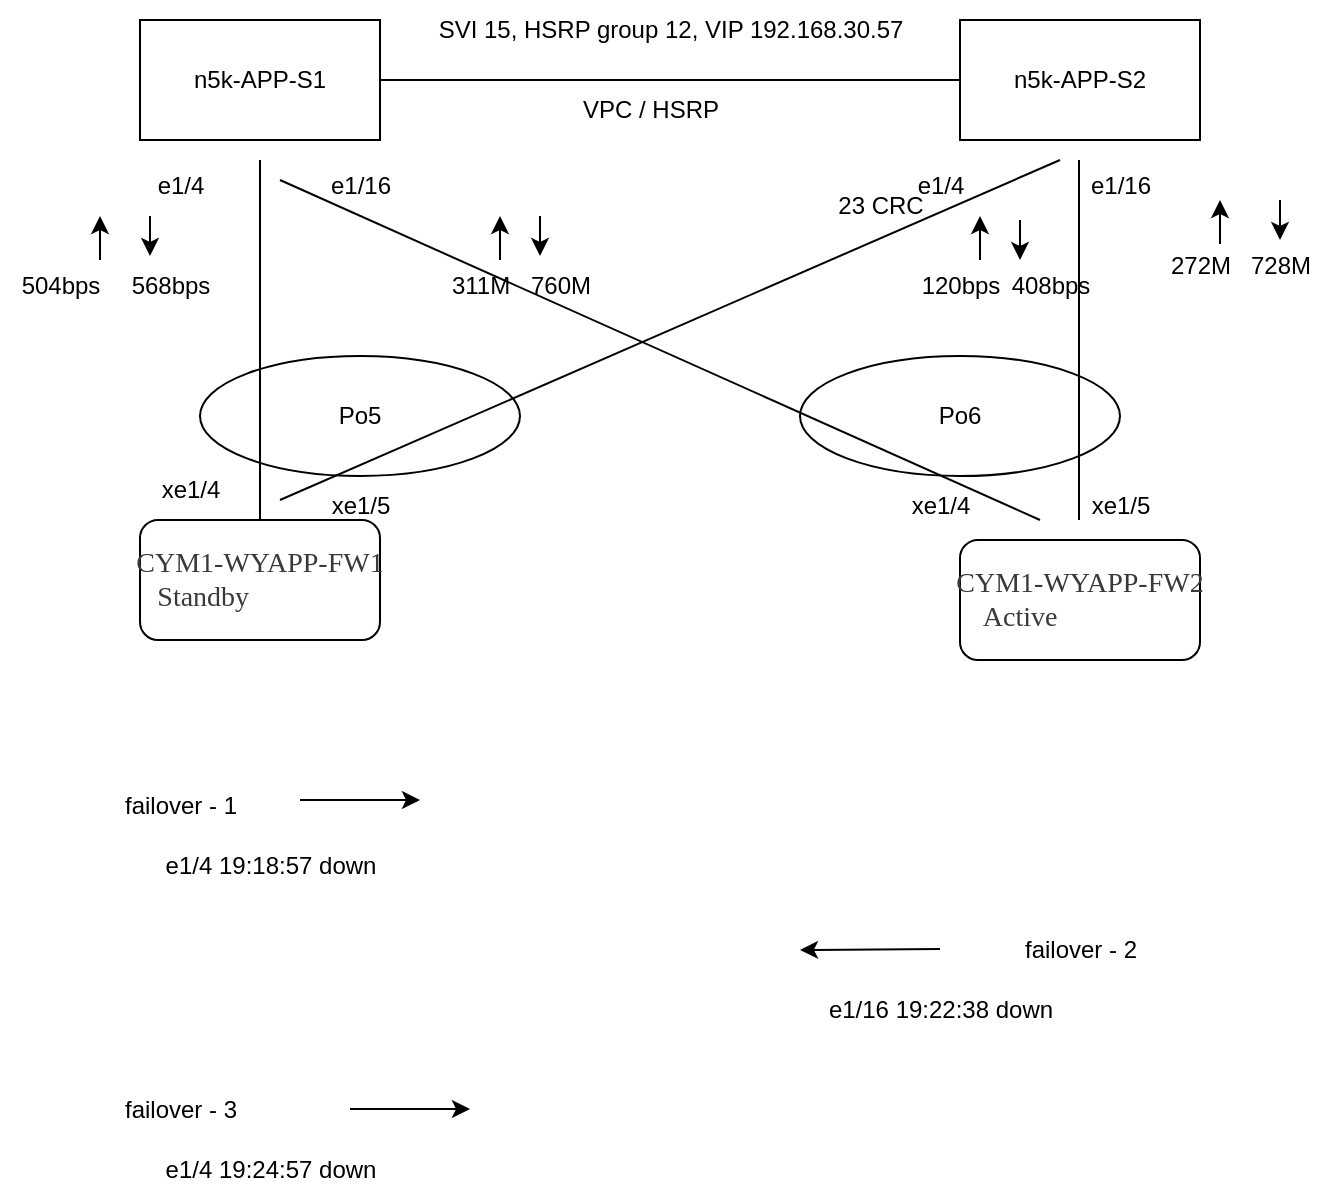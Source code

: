 <mxfile version="21.3.2" type="github">
  <diagram name="Page-1" id="i1Ypg9lUtjLFvbH1eSQm">
    <mxGraphModel dx="1592" dy="1081" grid="1" gridSize="10" guides="1" tooltips="1" connect="1" arrows="1" fold="1" page="1" pageScale="1" pageWidth="850" pageHeight="1100" math="0" shadow="0">
      <root>
        <mxCell id="0" />
        <mxCell id="1" parent="0" />
        <mxCell id="BDYrUGB_7W5Lb2Sc9XxJ-21" value="Po6" style="ellipse;whiteSpace=wrap;html=1;" vertex="1" parent="1">
          <mxGeometry x="390" y="468" width="160" height="60" as="geometry" />
        </mxCell>
        <mxCell id="BDYrUGB_7W5Lb2Sc9XxJ-20" value="Po5" style="ellipse;whiteSpace=wrap;html=1;" vertex="1" parent="1">
          <mxGeometry x="90" y="468" width="160" height="60" as="geometry" />
        </mxCell>
        <mxCell id="BDYrUGB_7W5Lb2Sc9XxJ-1" value="n5k-APP-S1" style="rounded=0;whiteSpace=wrap;html=1;" vertex="1" parent="1">
          <mxGeometry x="60" y="300" width="120" height="60" as="geometry" />
        </mxCell>
        <mxCell id="BDYrUGB_7W5Lb2Sc9XxJ-2" value="n5k-APP-S2" style="rounded=0;whiteSpace=wrap;html=1;" vertex="1" parent="1">
          <mxGeometry x="470" y="300" width="120" height="60" as="geometry" />
        </mxCell>
        <mxCell id="BDYrUGB_7W5Lb2Sc9XxJ-3" value="&lt;pre style=&quot;box-sizing: inherit; margin-top: 0px; margin-bottom: 0px; color: rgb(57, 57, 59); text-align: left; font-family: Menlo, Monaco, Consolas; line-height: unset; word-break: break-word;&quot;&gt;&lt;font style=&quot;font-size: 14px;&quot;&gt;CYM1-WYAPP-FW1&lt;br/&gt;   Standby&lt;/font&gt;&lt;/pre&gt;" style="rounded=1;whiteSpace=wrap;html=1;" vertex="1" parent="1">
          <mxGeometry x="60" y="550" width="120" height="60" as="geometry" />
        </mxCell>
        <mxCell id="BDYrUGB_7W5Lb2Sc9XxJ-4" value="&lt;pre style=&quot;border-color: var(--border-color); box-sizing: inherit; margin-top: 0px; margin-bottom: 0px; color: rgb(57, 57, 59); text-align: left; font-family: Menlo, Monaco, Consolas; line-height: unset; word-break: break-word;&quot;&gt;&lt;font style=&quot;border-color: var(--border-color); font-size: 14px;&quot;&gt;CYM1-WYAPP-FW2&lt;br/&gt;    Active&lt;/font&gt;&lt;/pre&gt;" style="rounded=1;whiteSpace=wrap;html=1;" vertex="1" parent="1">
          <mxGeometry x="470" y="560" width="120" height="60" as="geometry" />
        </mxCell>
        <mxCell id="BDYrUGB_7W5Lb2Sc9XxJ-5" value="" style="endArrow=none;html=1;rounded=0;" edge="1" parent="1">
          <mxGeometry width="50" height="50" relative="1" as="geometry">
            <mxPoint x="120" y="550" as="sourcePoint" />
            <mxPoint x="120" y="370" as="targetPoint" />
          </mxGeometry>
        </mxCell>
        <mxCell id="BDYrUGB_7W5Lb2Sc9XxJ-6" value="" style="endArrow=none;html=1;rounded=0;" edge="1" parent="1">
          <mxGeometry width="50" height="50" relative="1" as="geometry">
            <mxPoint x="529.5" y="550" as="sourcePoint" />
            <mxPoint x="529.5" y="370" as="targetPoint" />
          </mxGeometry>
        </mxCell>
        <mxCell id="BDYrUGB_7W5Lb2Sc9XxJ-7" value="" style="endArrow=none;html=1;rounded=0;" edge="1" parent="1">
          <mxGeometry width="50" height="50" relative="1" as="geometry">
            <mxPoint x="130" y="540" as="sourcePoint" />
            <mxPoint x="520" y="370" as="targetPoint" />
          </mxGeometry>
        </mxCell>
        <mxCell id="BDYrUGB_7W5Lb2Sc9XxJ-8" value="" style="endArrow=none;html=1;rounded=0;" edge="1" parent="1">
          <mxGeometry width="50" height="50" relative="1" as="geometry">
            <mxPoint x="130" y="380" as="sourcePoint" />
            <mxPoint x="510" y="550" as="targetPoint" />
          </mxGeometry>
        </mxCell>
        <mxCell id="BDYrUGB_7W5Lb2Sc9XxJ-9" value="e1/4" style="text;html=1;align=center;verticalAlign=middle;resizable=0;points=[];autosize=1;strokeColor=none;fillColor=none;" vertex="1" parent="1">
          <mxGeometry x="55" y="368" width="50" height="30" as="geometry" />
        </mxCell>
        <mxCell id="BDYrUGB_7W5Lb2Sc9XxJ-10" value="e1/16" style="text;html=1;align=center;verticalAlign=middle;resizable=0;points=[];autosize=1;strokeColor=none;fillColor=none;" vertex="1" parent="1">
          <mxGeometry x="145" y="368" width="50" height="30" as="geometry" />
        </mxCell>
        <mxCell id="BDYrUGB_7W5Lb2Sc9XxJ-11" value="e1/4" style="text;html=1;align=center;verticalAlign=middle;resizable=0;points=[];autosize=1;strokeColor=none;fillColor=none;" vertex="1" parent="1">
          <mxGeometry x="435" y="368" width="50" height="30" as="geometry" />
        </mxCell>
        <mxCell id="BDYrUGB_7W5Lb2Sc9XxJ-12" value="e1/16" style="text;html=1;align=center;verticalAlign=middle;resizable=0;points=[];autosize=1;strokeColor=none;fillColor=none;" vertex="1" parent="1">
          <mxGeometry x="525" y="368" width="50" height="30" as="geometry" />
        </mxCell>
        <mxCell id="BDYrUGB_7W5Lb2Sc9XxJ-13" value="xe1/4" style="text;html=1;align=center;verticalAlign=middle;resizable=0;points=[];autosize=1;strokeColor=none;fillColor=none;" vertex="1" parent="1">
          <mxGeometry x="60" y="520" width="50" height="30" as="geometry" />
        </mxCell>
        <mxCell id="BDYrUGB_7W5Lb2Sc9XxJ-14" value="xe1/5" style="text;html=1;align=center;verticalAlign=middle;resizable=0;points=[];autosize=1;strokeColor=none;fillColor=none;" vertex="1" parent="1">
          <mxGeometry x="145" y="528" width="50" height="30" as="geometry" />
        </mxCell>
        <mxCell id="BDYrUGB_7W5Lb2Sc9XxJ-15" value="xe1/4" style="text;html=1;align=center;verticalAlign=middle;resizable=0;points=[];autosize=1;strokeColor=none;fillColor=none;" vertex="1" parent="1">
          <mxGeometry x="435" y="528" width="50" height="30" as="geometry" />
        </mxCell>
        <mxCell id="BDYrUGB_7W5Lb2Sc9XxJ-18" value="xe1/5" style="text;html=1;align=center;verticalAlign=middle;resizable=0;points=[];autosize=1;strokeColor=none;fillColor=none;" vertex="1" parent="1">
          <mxGeometry x="525" y="528" width="50" height="30" as="geometry" />
        </mxCell>
        <mxCell id="BDYrUGB_7W5Lb2Sc9XxJ-22" value="" style="endArrow=classic;html=1;rounded=0;" edge="1" parent="1">
          <mxGeometry width="50" height="50" relative="1" as="geometry">
            <mxPoint x="40" y="420" as="sourcePoint" />
            <mxPoint x="40" y="398" as="targetPoint" />
            <Array as="points" />
          </mxGeometry>
        </mxCell>
        <mxCell id="BDYrUGB_7W5Lb2Sc9XxJ-23" value="" style="endArrow=classic;html=1;rounded=0;" edge="1" parent="1">
          <mxGeometry width="50" height="50" relative="1" as="geometry">
            <mxPoint x="240" y="420" as="sourcePoint" />
            <mxPoint x="240" y="398" as="targetPoint" />
            <Array as="points" />
          </mxGeometry>
        </mxCell>
        <mxCell id="BDYrUGB_7W5Lb2Sc9XxJ-24" value="" style="endArrow=classic;html=1;rounded=0;" edge="1" parent="1">
          <mxGeometry width="50" height="50" relative="1" as="geometry">
            <mxPoint x="480" y="420" as="sourcePoint" />
            <mxPoint x="480" y="398" as="targetPoint" />
            <Array as="points" />
          </mxGeometry>
        </mxCell>
        <mxCell id="BDYrUGB_7W5Lb2Sc9XxJ-25" value="" style="endArrow=classic;html=1;rounded=0;" edge="1" parent="1">
          <mxGeometry width="50" height="50" relative="1" as="geometry">
            <mxPoint x="600" y="412" as="sourcePoint" />
            <mxPoint x="600" y="390" as="targetPoint" />
            <Array as="points" />
          </mxGeometry>
        </mxCell>
        <mxCell id="BDYrUGB_7W5Lb2Sc9XxJ-26" value="" style="endArrow=classic;html=1;rounded=0;" edge="1" parent="1">
          <mxGeometry width="50" height="50" relative="1" as="geometry">
            <mxPoint x="65" y="398" as="sourcePoint" />
            <mxPoint x="65" y="418" as="targetPoint" />
            <Array as="points" />
          </mxGeometry>
        </mxCell>
        <mxCell id="BDYrUGB_7W5Lb2Sc9XxJ-27" value="" style="endArrow=classic;html=1;rounded=0;" edge="1" parent="1">
          <mxGeometry width="50" height="50" relative="1" as="geometry">
            <mxPoint x="260" y="398" as="sourcePoint" />
            <mxPoint x="260" y="418" as="targetPoint" />
            <Array as="points" />
          </mxGeometry>
        </mxCell>
        <mxCell id="BDYrUGB_7W5Lb2Sc9XxJ-28" value="" style="endArrow=classic;html=1;rounded=0;" edge="1" parent="1">
          <mxGeometry width="50" height="50" relative="1" as="geometry">
            <mxPoint x="500" y="400" as="sourcePoint" />
            <mxPoint x="500" y="420" as="targetPoint" />
            <Array as="points" />
          </mxGeometry>
        </mxCell>
        <mxCell id="BDYrUGB_7W5Lb2Sc9XxJ-29" value="" style="endArrow=classic;html=1;rounded=0;" edge="1" parent="1">
          <mxGeometry width="50" height="50" relative="1" as="geometry">
            <mxPoint x="630" y="390" as="sourcePoint" />
            <mxPoint x="630" y="410" as="targetPoint" />
            <Array as="points" />
          </mxGeometry>
        </mxCell>
        <mxCell id="BDYrUGB_7W5Lb2Sc9XxJ-32" value="504bps" style="text;html=1;align=center;verticalAlign=middle;resizable=0;points=[];autosize=1;strokeColor=none;fillColor=none;" vertex="1" parent="1">
          <mxGeometry x="-10" y="418" width="60" height="30" as="geometry" />
        </mxCell>
        <mxCell id="BDYrUGB_7W5Lb2Sc9XxJ-33" value="568bps" style="text;html=1;align=center;verticalAlign=middle;resizable=0;points=[];autosize=1;strokeColor=none;fillColor=none;" vertex="1" parent="1">
          <mxGeometry x="45" y="418" width="60" height="30" as="geometry" />
        </mxCell>
        <mxCell id="BDYrUGB_7W5Lb2Sc9XxJ-34" value="311M" style="text;html=1;align=center;verticalAlign=middle;resizable=0;points=[];autosize=1;strokeColor=none;fillColor=none;" vertex="1" parent="1">
          <mxGeometry x="205" y="418" width="50" height="30" as="geometry" />
        </mxCell>
        <mxCell id="BDYrUGB_7W5Lb2Sc9XxJ-35" value="760M" style="text;html=1;align=center;verticalAlign=middle;resizable=0;points=[];autosize=1;strokeColor=none;fillColor=none;" vertex="1" parent="1">
          <mxGeometry x="245" y="418" width="50" height="30" as="geometry" />
        </mxCell>
        <mxCell id="BDYrUGB_7W5Lb2Sc9XxJ-36" value="120bps" style="text;html=1;align=center;verticalAlign=middle;resizable=0;points=[];autosize=1;strokeColor=none;fillColor=none;" vertex="1" parent="1">
          <mxGeometry x="440" y="418" width="60" height="30" as="geometry" />
        </mxCell>
        <mxCell id="BDYrUGB_7W5Lb2Sc9XxJ-38" value="408bps" style="text;html=1;align=center;verticalAlign=middle;resizable=0;points=[];autosize=1;strokeColor=none;fillColor=none;" vertex="1" parent="1">
          <mxGeometry x="485" y="418" width="60" height="30" as="geometry" />
        </mxCell>
        <mxCell id="BDYrUGB_7W5Lb2Sc9XxJ-39" value="272M" style="text;html=1;align=center;verticalAlign=middle;resizable=0;points=[];autosize=1;strokeColor=none;fillColor=none;" vertex="1" parent="1">
          <mxGeometry x="565" y="408" width="50" height="30" as="geometry" />
        </mxCell>
        <mxCell id="BDYrUGB_7W5Lb2Sc9XxJ-40" value="728M" style="text;html=1;align=center;verticalAlign=middle;resizable=0;points=[];autosize=1;strokeColor=none;fillColor=none;" vertex="1" parent="1">
          <mxGeometry x="605" y="408" width="50" height="30" as="geometry" />
        </mxCell>
        <mxCell id="BDYrUGB_7W5Lb2Sc9XxJ-41" value="SVI 15, HSRP group 12, VIP 192.168.30.57" style="text;html=1;align=center;verticalAlign=middle;resizable=0;points=[];autosize=1;strokeColor=none;fillColor=none;" vertex="1" parent="1">
          <mxGeometry x="195" y="290" width="260" height="30" as="geometry" />
        </mxCell>
        <mxCell id="BDYrUGB_7W5Lb2Sc9XxJ-42" value="" style="endArrow=none;html=1;rounded=0;entryX=0;entryY=0.5;entryDx=0;entryDy=0;exitX=1;exitY=0.5;exitDx=0;exitDy=0;" edge="1" parent="1" source="BDYrUGB_7W5Lb2Sc9XxJ-1" target="BDYrUGB_7W5Lb2Sc9XxJ-2">
          <mxGeometry width="50" height="50" relative="1" as="geometry">
            <mxPoint x="350" y="580" as="sourcePoint" />
            <mxPoint x="400" y="530" as="targetPoint" />
          </mxGeometry>
        </mxCell>
        <mxCell id="BDYrUGB_7W5Lb2Sc9XxJ-43" value="VPC / HSRP" style="text;html=1;align=center;verticalAlign=middle;resizable=0;points=[];autosize=1;strokeColor=none;fillColor=none;" vertex="1" parent="1">
          <mxGeometry x="270" y="330" width="90" height="30" as="geometry" />
        </mxCell>
        <mxCell id="BDYrUGB_7W5Lb2Sc9XxJ-44" value="failover - 1" style="text;html=1;align=center;verticalAlign=middle;resizable=0;points=[];autosize=1;strokeColor=none;fillColor=none;" vertex="1" parent="1">
          <mxGeometry x="40" y="678" width="80" height="30" as="geometry" />
        </mxCell>
        <mxCell id="BDYrUGB_7W5Lb2Sc9XxJ-45" value="" style="endArrow=classic;html=1;rounded=0;" edge="1" parent="1">
          <mxGeometry width="50" height="50" relative="1" as="geometry">
            <mxPoint x="140" y="690" as="sourcePoint" />
            <mxPoint x="200" y="690" as="targetPoint" />
          </mxGeometry>
        </mxCell>
        <mxCell id="BDYrUGB_7W5Lb2Sc9XxJ-46" value="failover - 2" style="text;html=1;align=center;verticalAlign=middle;resizable=0;points=[];autosize=1;strokeColor=none;fillColor=none;" vertex="1" parent="1">
          <mxGeometry x="490" y="750" width="80" height="30" as="geometry" />
        </mxCell>
        <mxCell id="BDYrUGB_7W5Lb2Sc9XxJ-48" value="failover - 3" style="text;html=1;align=center;verticalAlign=middle;resizable=0;points=[];autosize=1;strokeColor=none;fillColor=none;" vertex="1" parent="1">
          <mxGeometry x="40" y="830" width="80" height="30" as="geometry" />
        </mxCell>
        <mxCell id="BDYrUGB_7W5Lb2Sc9XxJ-50" value="" style="endArrow=classic;html=1;rounded=0;" edge="1" parent="1">
          <mxGeometry width="50" height="50" relative="1" as="geometry">
            <mxPoint x="165" y="844.5" as="sourcePoint" />
            <mxPoint x="225" y="844.5" as="targetPoint" />
          </mxGeometry>
        </mxCell>
        <mxCell id="BDYrUGB_7W5Lb2Sc9XxJ-51" value="" style="endArrow=classic;html=1;rounded=0;" edge="1" parent="1">
          <mxGeometry width="50" height="50" relative="1" as="geometry">
            <mxPoint x="460" y="764.5" as="sourcePoint" />
            <mxPoint x="390" y="765" as="targetPoint" />
          </mxGeometry>
        </mxCell>
        <mxCell id="BDYrUGB_7W5Lb2Sc9XxJ-52" value="e1/4 19:18:57 down" style="text;html=1;align=center;verticalAlign=middle;resizable=0;points=[];autosize=1;strokeColor=none;fillColor=none;" vertex="1" parent="1">
          <mxGeometry x="60" y="708" width="130" height="30" as="geometry" />
        </mxCell>
        <mxCell id="BDYrUGB_7W5Lb2Sc9XxJ-53" value="e1/16 19:22:38 down" style="text;html=1;align=center;verticalAlign=middle;resizable=0;points=[];autosize=1;strokeColor=none;fillColor=none;" vertex="1" parent="1">
          <mxGeometry x="390" y="780" width="140" height="30" as="geometry" />
        </mxCell>
        <mxCell id="BDYrUGB_7W5Lb2Sc9XxJ-54" value="e1/4 19:24:57 down" style="text;html=1;align=center;verticalAlign=middle;resizable=0;points=[];autosize=1;strokeColor=none;fillColor=none;" vertex="1" parent="1">
          <mxGeometry x="60" y="860" width="130" height="30" as="geometry" />
        </mxCell>
        <mxCell id="BDYrUGB_7W5Lb2Sc9XxJ-55" value="23 CRC" style="text;html=1;align=center;verticalAlign=middle;resizable=0;points=[];autosize=1;strokeColor=none;fillColor=none;" vertex="1" parent="1">
          <mxGeometry x="395" y="378" width="70" height="30" as="geometry" />
        </mxCell>
      </root>
    </mxGraphModel>
  </diagram>
</mxfile>
